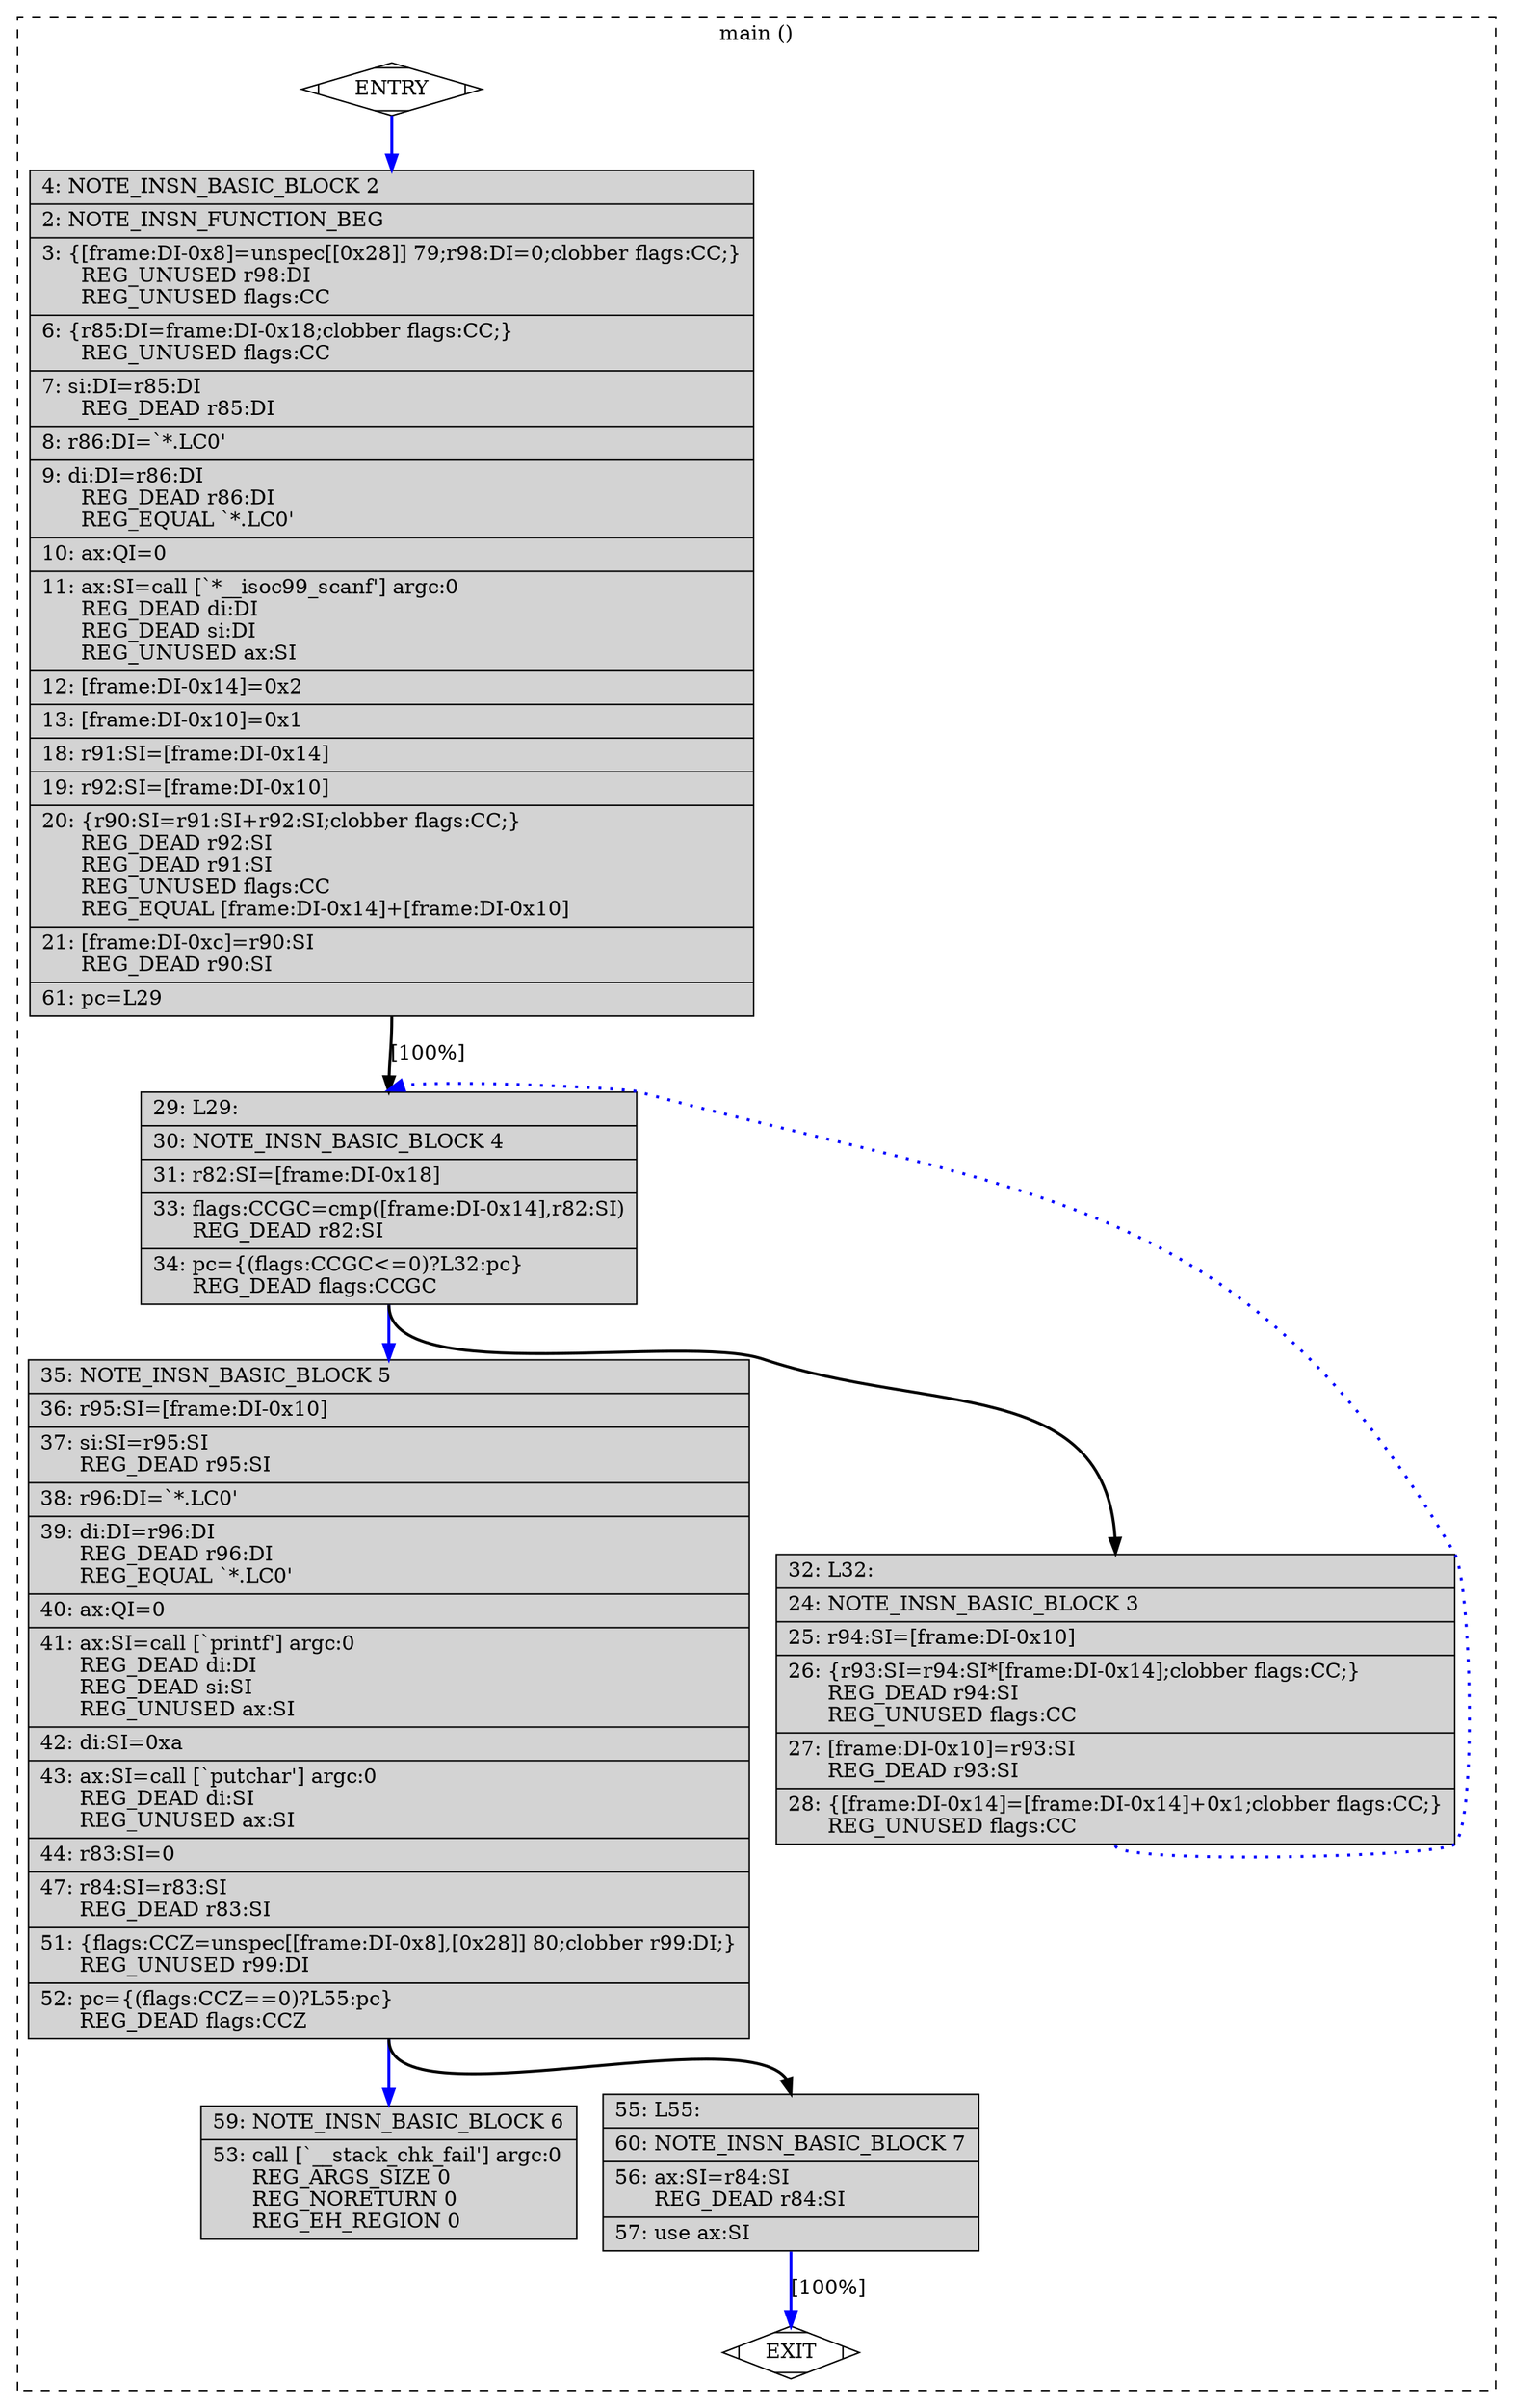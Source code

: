 digraph "a-exp0_3.c.294r.ira" {
overlap=false;
subgraph "cluster_main" {
	style="dashed";
	color="black";
	label="main ()";
	fn_0_basic_block_0 [shape=Mdiamond,style=filled,fillcolor=white,label="ENTRY"];

	fn_0_basic_block_2 [shape=record,style=filled,fillcolor=lightgrey,label="{\ \ \ \ 4:\ NOTE_INSN_BASIC_BLOCK\ 2\l\
|\ \ \ \ 2:\ NOTE_INSN_FUNCTION_BEG\l\
|\ \ \ \ 3:\ \{[frame:DI-0x8]=unspec[[0x28]]\ 79;r98:DI=0;clobber\ flags:CC;\}\l\
\ \ \ \ \ \ REG_UNUSED\ r98:DI\l\
\ \ \ \ \ \ REG_UNUSED\ flags:CC\l\
|\ \ \ \ 6:\ \{r85:DI=frame:DI-0x18;clobber\ flags:CC;\}\l\
\ \ \ \ \ \ REG_UNUSED\ flags:CC\l\
|\ \ \ \ 7:\ si:DI=r85:DI\l\
\ \ \ \ \ \ REG_DEAD\ r85:DI\l\
|\ \ \ \ 8:\ r86:DI=`*.LC0'\l\
|\ \ \ \ 9:\ di:DI=r86:DI\l\
\ \ \ \ \ \ REG_DEAD\ r86:DI\l\
\ \ \ \ \ \ REG_EQUAL\ `*.LC0'\l\
|\ \ \ 10:\ ax:QI=0\l\
|\ \ \ 11:\ ax:SI=call\ [`*__isoc99_scanf']\ argc:0\l\
\ \ \ \ \ \ REG_DEAD\ di:DI\l\
\ \ \ \ \ \ REG_DEAD\ si:DI\l\
\ \ \ \ \ \ REG_UNUSED\ ax:SI\l\
|\ \ \ 12:\ [frame:DI-0x14]=0x2\l\
|\ \ \ 13:\ [frame:DI-0x10]=0x1\l\
|\ \ \ 18:\ r91:SI=[frame:DI-0x14]\l\
|\ \ \ 19:\ r92:SI=[frame:DI-0x10]\l\
|\ \ \ 20:\ \{r90:SI=r91:SI+r92:SI;clobber\ flags:CC;\}\l\
\ \ \ \ \ \ REG_DEAD\ r92:SI\l\
\ \ \ \ \ \ REG_DEAD\ r91:SI\l\
\ \ \ \ \ \ REG_UNUSED\ flags:CC\l\
\ \ \ \ \ \ REG_EQUAL\ [frame:DI-0x14]+[frame:DI-0x10]\l\
|\ \ \ 21:\ [frame:DI-0xc]=r90:SI\l\
\ \ \ \ \ \ REG_DEAD\ r90:SI\l\
|\ \ \ 61:\ pc=L29\l\
}"];

	fn_0_basic_block_4 [shape=record,style=filled,fillcolor=lightgrey,label="{\ \ \ 29:\ L29:\l\
|\ \ \ 30:\ NOTE_INSN_BASIC_BLOCK\ 4\l\
|\ \ \ 31:\ r82:SI=[frame:DI-0x18]\l\
|\ \ \ 33:\ flags:CCGC=cmp([frame:DI-0x14],r82:SI)\l\
\ \ \ \ \ \ REG_DEAD\ r82:SI\l\
|\ \ \ 34:\ pc=\{(flags:CCGC\<=0)?L32:pc\}\l\
\ \ \ \ \ \ REG_DEAD\ flags:CCGC\l\
}"];

	fn_0_basic_block_5 [shape=record,style=filled,fillcolor=lightgrey,label="{\ \ \ 35:\ NOTE_INSN_BASIC_BLOCK\ 5\l\
|\ \ \ 36:\ r95:SI=[frame:DI-0x10]\l\
|\ \ \ 37:\ si:SI=r95:SI\l\
\ \ \ \ \ \ REG_DEAD\ r95:SI\l\
|\ \ \ 38:\ r96:DI=`*.LC0'\l\
|\ \ \ 39:\ di:DI=r96:DI\l\
\ \ \ \ \ \ REG_DEAD\ r96:DI\l\
\ \ \ \ \ \ REG_EQUAL\ `*.LC0'\l\
|\ \ \ 40:\ ax:QI=0\l\
|\ \ \ 41:\ ax:SI=call\ [`printf']\ argc:0\l\
\ \ \ \ \ \ REG_DEAD\ di:DI\l\
\ \ \ \ \ \ REG_DEAD\ si:SI\l\
\ \ \ \ \ \ REG_UNUSED\ ax:SI\l\
|\ \ \ 42:\ di:SI=0xa\l\
|\ \ \ 43:\ ax:SI=call\ [`putchar']\ argc:0\l\
\ \ \ \ \ \ REG_DEAD\ di:SI\l\
\ \ \ \ \ \ REG_UNUSED\ ax:SI\l\
|\ \ \ 44:\ r83:SI=0\l\
|\ \ \ 47:\ r84:SI=r83:SI\l\
\ \ \ \ \ \ REG_DEAD\ r83:SI\l\
|\ \ \ 51:\ \{flags:CCZ=unspec[[frame:DI-0x8],[0x28]]\ 80;clobber\ r99:DI;\}\l\
\ \ \ \ \ \ REG_UNUSED\ r99:DI\l\
|\ \ \ 52:\ pc=\{(flags:CCZ==0)?L55:pc\}\l\
\ \ \ \ \ \ REG_DEAD\ flags:CCZ\l\
}"];

	fn_0_basic_block_6 [shape=record,style=filled,fillcolor=lightgrey,label="{\ \ \ 59:\ NOTE_INSN_BASIC_BLOCK\ 6\l\
|\ \ \ 53:\ call\ [`__stack_chk_fail']\ argc:0\l\
\ \ \ \ \ \ REG_ARGS_SIZE\ 0\l\
\ \ \ \ \ \ REG_NORETURN\ 0\l\
\ \ \ \ \ \ REG_EH_REGION\ 0\l\
}"];

	fn_0_basic_block_7 [shape=record,style=filled,fillcolor=lightgrey,label="{\ \ \ 55:\ L55:\l\
|\ \ \ 60:\ NOTE_INSN_BASIC_BLOCK\ 7\l\
|\ \ \ 56:\ ax:SI=r84:SI\l\
\ \ \ \ \ \ REG_DEAD\ r84:SI\l\
|\ \ \ 57:\ use\ ax:SI\l\
}"];

	fn_0_basic_block_3 [shape=record,style=filled,fillcolor=lightgrey,label="{\ \ \ 32:\ L32:\l\
|\ \ \ 24:\ NOTE_INSN_BASIC_BLOCK\ 3\l\
|\ \ \ 25:\ r94:SI=[frame:DI-0x10]\l\
|\ \ \ 26:\ \{r93:SI=r94:SI*[frame:DI-0x14];clobber\ flags:CC;\}\l\
\ \ \ \ \ \ REG_DEAD\ r94:SI\l\
\ \ \ \ \ \ REG_UNUSED\ flags:CC\l\
|\ \ \ 27:\ [frame:DI-0x10]=r93:SI\l\
\ \ \ \ \ \ REG_DEAD\ r93:SI\l\
|\ \ \ 28:\ \{[frame:DI-0x14]=[frame:DI-0x14]+0x1;clobber\ flags:CC;\}\l\
\ \ \ \ \ \ REG_UNUSED\ flags:CC\l\
}"];

	fn_0_basic_block_1 [shape=Mdiamond,style=filled,fillcolor=white,label="EXIT"];

	fn_0_basic_block_0:s -> fn_0_basic_block_2:n [style="solid,bold",color=blue,weight=100,constraint=true];
	fn_0_basic_block_2:s -> fn_0_basic_block_4:n [style="solid,bold",color=black,weight=10,constraint=true,label="[100%]"];
	fn_0_basic_block_3:s -> fn_0_basic_block_4:n [style="dotted,bold",color=blue,weight=10,constraint=false];
	fn_0_basic_block_4:s -> fn_0_basic_block_3:n [style="solid,bold",color=black,weight=10,constraint=true];
	fn_0_basic_block_4:s -> fn_0_basic_block_5:n [style="solid,bold",color=blue,weight=100,constraint=true];
	fn_0_basic_block_5:s -> fn_0_basic_block_7:n [style="solid,bold",color=black,weight=10,constraint=true];
	fn_0_basic_block_5:s -> fn_0_basic_block_6:n [style="solid,bold",color=blue,weight=100,constraint=true];
	fn_0_basic_block_7:s -> fn_0_basic_block_1:n [style="solid,bold",color=blue,weight=100,constraint=true,label="[100%]"];
	fn_0_basic_block_0:s -> fn_0_basic_block_1:n [style="invis",constraint=true];
}
}
